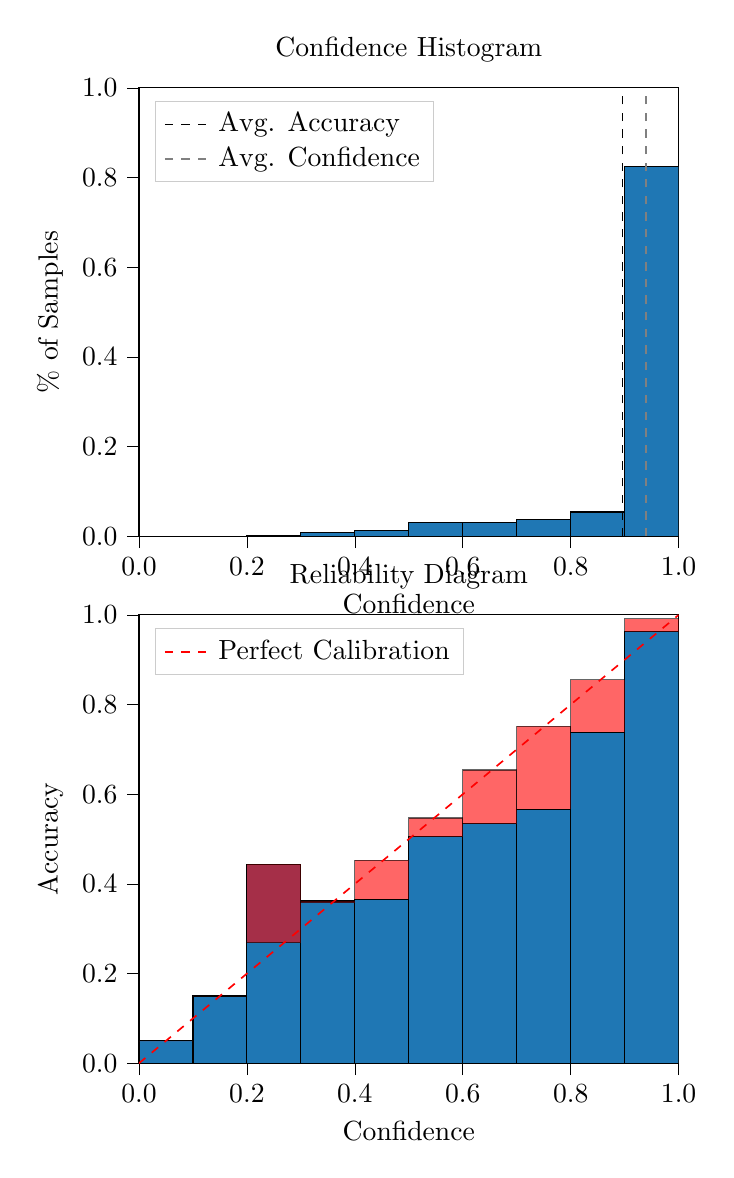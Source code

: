 % This file was created by tikzplotlib v0.9.8.
\begin{tikzpicture}

\definecolor{color0}{rgb}{0.122,0.467,0.706}

\begin{groupplot}[group style={group size=1 by 2}]
\nextgroupplot[
legend cell align={left},
legend style={
  fill opacity=0.8,
  draw opacity=1,
  text opacity=1,
  at={(0.03,0.97)},
  anchor=north west,
  draw=white!80!black
},
tick align=outside,
tick pos=left,
title={Confidence Histogram},
x grid style={white!69.02!black},
xlabel={Confidence},
xmin=0, xmax=1,
xtick style={color=black},
xtick={0,0.2,0.4,0.6,0.8,1},
xticklabels={0.0,0.2,0.4,0.6,0.8,1.0},
y grid style={white!69.02!black},
ylabel={\% of Samples},
ymin=0, ymax=1,
ytick style={color=black},
ytick={0,0.2,0.4,0.6,0.8,1},
yticklabels={0.0,0.2,0.4,0.6,0.8,1.0}
]
\draw[draw=black,fill=color0] (axis cs:-6.939e-18,0) rectangle (axis cs:0.1,0);
\draw[draw=black,fill=color0] (axis cs:0.1,0) rectangle (axis cs:0.2,0);
\draw[draw=black,fill=color0] (axis cs:0.2,0) rectangle (axis cs:0.3,0.001);
\draw[draw=black,fill=color0] (axis cs:0.3,0) rectangle (axis cs:0.4,0.008);
\draw[draw=black,fill=color0] (axis cs:0.4,0) rectangle (axis cs:0.5,0.013);
\draw[draw=black,fill=color0] (axis cs:0.5,0) rectangle (axis cs:0.6,0.03);
\draw[draw=black,fill=color0] (axis cs:0.6,0) rectangle (axis cs:0.7,0.031);
\draw[draw=black,fill=color0] (axis cs:0.7,0) rectangle (axis cs:0.8,0.038);
\draw[draw=black,fill=color0] (axis cs:0.8,0) rectangle (axis cs:0.9,0.054);
\draw[draw=black,fill=color0] (axis cs:0.9,0) rectangle (axis cs:1,0.824);
\addplot [semithick, black, dashed]
table {%
0.896 0
0.896 1
};
\addlegendentry{Avg. Accuracy}
\addplot [semithick, white!50.196!black, dashed]
table {%
0.939 0
0.939 1
};
\addlegendentry{Avg. Confidence}

\nextgroupplot[
legend cell align={left},
legend style={
  fill opacity=0.8,
  draw opacity=1,
  text opacity=1,
  at={(0.03,0.97)},
  anchor=north west,
  draw=white!80!black
},
tick align=outside,
tick pos=left,
title={Reliability Diagram},
x grid style={white!69.02!black},
xlabel={Confidence},
xmin=0, xmax=1,
xtick style={color=black},
xtick={0,0.2,0.4,0.6,0.8,1},
xticklabels={0.0,0.2,0.4,0.6,0.8,1.0},
y grid style={white!69.02!black},
ylabel={Accuracy},
ymin=0, ymax=1,
ytick style={color=black},
ytick={0,0.2,0.4,0.6,0.8,1},
yticklabels={0.0,0.2,0.4,0.6,0.8,1.0}
]
\draw[draw=black,fill=color0] (axis cs:-6.939e-18,0) rectangle (axis cs:0.1,0.05);
\draw[draw=black,fill=color0] (axis cs:0.1,0) rectangle (axis cs:0.2,0.15);
\draw[draw=black,fill=color0] (axis cs:0.2,0) rectangle (axis cs:0.3,0.444);
\draw[draw=black,fill=color0] (axis cs:0.3,0) rectangle (axis cs:0.4,0.362);
\draw[draw=black,fill=color0] (axis cs:0.4,0) rectangle (axis cs:0.5,0.366);
\draw[draw=black,fill=color0] (axis cs:0.5,0) rectangle (axis cs:0.6,0.505);
\draw[draw=black,fill=color0] (axis cs:0.6,0) rectangle (axis cs:0.7,0.534);
\draw[draw=black,fill=color0] (axis cs:0.7,0) rectangle (axis cs:0.8,0.567);
\draw[draw=black,fill=color0] (axis cs:0.8,0) rectangle (axis cs:0.9,0.738);
\draw[draw=black,fill=color0] (axis cs:0.9,0) rectangle (axis cs:1,0.963);
\draw[draw=black,fill=red,opacity=0.6] (axis cs:-6.939e-18,0.05) rectangle (axis cs:0.1,0.05);
\draw[draw=black,fill=red,opacity=0.6] (axis cs:0.1,0.15) rectangle (axis cs:0.2,0.15);
\draw[draw=black,fill=red,opacity=0.6] (axis cs:0.2,0.444) rectangle (axis cs:0.3,0.269);
\draw[draw=black,fill=red,opacity=0.6] (axis cs:0.3,0.362) rectangle (axis cs:0.4,0.358);
\draw[draw=black,fill=red,opacity=0.6] (axis cs:0.4,0.366) rectangle (axis cs:0.5,0.453);
\draw[draw=black,fill=red,opacity=0.6] (axis cs:0.5,0.505) rectangle (axis cs:0.6,0.547);
\draw[draw=black,fill=red,opacity=0.6] (axis cs:0.6,0.534) rectangle (axis cs:0.7,0.654);
\draw[draw=black,fill=red,opacity=0.6] (axis cs:0.7,0.567) rectangle (axis cs:0.8,0.752);
\draw[draw=black,fill=red,opacity=0.6] (axis cs:0.8,0.738) rectangle (axis cs:0.9,0.855);
\draw[draw=black,fill=red,opacity=0.6] (axis cs:0.9,0.963) rectangle (axis cs:1,0.992);
\addplot [semithick, red, dashed]
table {%
0 0
1 1
};
\addlegendentry{Perfect Calibration}
\end{groupplot}

\end{tikzpicture}
